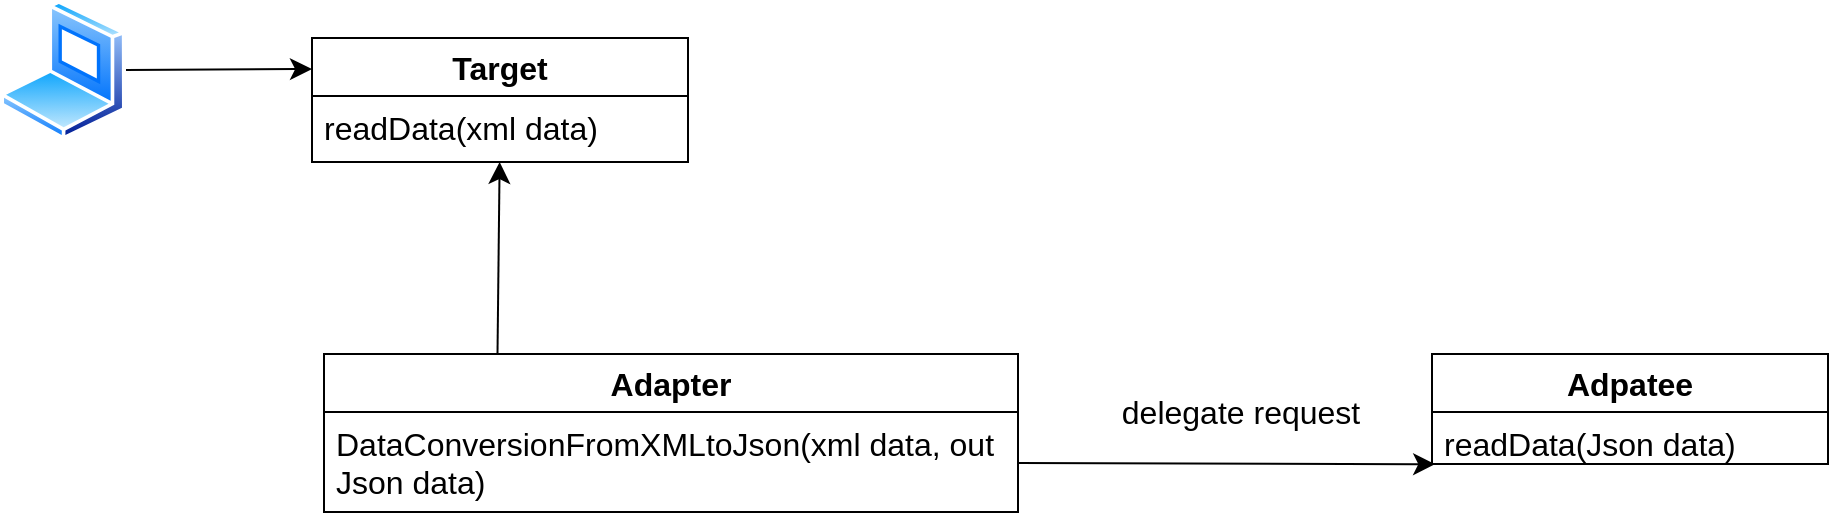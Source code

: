 <mxfile version="21.2.8" type="device">
  <diagram name="Page-1" id="clsInzVtAgGzho8Dq27d">
    <mxGraphModel dx="1621" dy="1185" grid="0" gridSize="10" guides="1" tooltips="1" connect="1" arrows="1" fold="1" page="0" pageScale="1" pageWidth="850" pageHeight="1100" math="0" shadow="0">
      <root>
        <mxCell id="0" />
        <mxCell id="1" parent="0" />
        <mxCell id="9UYoeesUKvZ1gj5Axbwk-13" style="edgeStyle=none;curved=1;rounded=0;orthogonalLoop=1;jettySize=auto;html=1;entryX=0;entryY=0.25;entryDx=0;entryDy=0;fontSize=12;startSize=8;endSize=8;" edge="1" parent="1" source="9UYoeesUKvZ1gj5Axbwk-1" target="9UYoeesUKvZ1gj5Axbwk-2">
          <mxGeometry relative="1" as="geometry" />
        </mxCell>
        <mxCell id="9UYoeesUKvZ1gj5Axbwk-1" value="" style="image;aspect=fixed;perimeter=ellipsePerimeter;html=1;align=center;shadow=0;dashed=0;spacingTop=3;image=img/lib/active_directory/laptop_client.svg;fontSize=16;" vertex="1" parent="1">
          <mxGeometry x="-220" y="-34" width="63" height="70" as="geometry" />
        </mxCell>
        <mxCell id="9UYoeesUKvZ1gj5Axbwk-2" value="Target" style="swimlane;fontStyle=1;align=center;verticalAlign=middle;childLayout=stackLayout;horizontal=1;startSize=29;horizontalStack=0;resizeParent=1;resizeParentMax=0;resizeLast=0;collapsible=0;marginBottom=0;html=1;whiteSpace=wrap;fontSize=16;" vertex="1" parent="1">
          <mxGeometry x="-64" y="-15" width="188" height="62" as="geometry" />
        </mxCell>
        <mxCell id="9UYoeesUKvZ1gj5Axbwk-7" value="readData(xml data)" style="text;strokeColor=none;fillColor=none;align=left;verticalAlign=top;spacingLeft=4;spacingRight=4;overflow=hidden;rotatable=0;points=[[0,0.5],[1,0.5]];portConstraint=eastwest;whiteSpace=wrap;html=1;fontSize=16;" vertex="1" parent="9UYoeesUKvZ1gj5Axbwk-2">
          <mxGeometry y="29" width="188" height="33" as="geometry" />
        </mxCell>
        <mxCell id="9UYoeesUKvZ1gj5Axbwk-10" style="edgeStyle=none;curved=1;rounded=0;orthogonalLoop=1;jettySize=auto;html=1;exitX=0.25;exitY=0;exitDx=0;exitDy=0;fontSize=12;startSize=8;endSize=8;" edge="1" parent="1" source="9UYoeesUKvZ1gj5Axbwk-5" target="9UYoeesUKvZ1gj5Axbwk-7">
          <mxGeometry relative="1" as="geometry">
            <mxPoint x="36.333" y="46.556" as="targetPoint" />
          </mxGeometry>
        </mxCell>
        <mxCell id="9UYoeesUKvZ1gj5Axbwk-5" value="Adapter" style="swimlane;fontStyle=1;align=center;verticalAlign=middle;childLayout=stackLayout;horizontal=1;startSize=29;horizontalStack=0;resizeParent=1;resizeParentMax=0;resizeLast=0;collapsible=0;marginBottom=0;html=1;whiteSpace=wrap;fontSize=16;" vertex="1" parent="1">
          <mxGeometry x="-58" y="143" width="347" height="79" as="geometry" />
        </mxCell>
        <mxCell id="9UYoeesUKvZ1gj5Axbwk-8" value="DataConversionFromXMLtoJson(xml data, out Json data)" style="text;strokeColor=none;fillColor=none;align=left;verticalAlign=top;spacingLeft=4;spacingRight=4;overflow=hidden;rotatable=0;points=[[0,0.5],[1,0.5]];portConstraint=eastwest;whiteSpace=wrap;html=1;fontSize=16;" vertex="1" parent="9UYoeesUKvZ1gj5Axbwk-5">
          <mxGeometry y="29" width="347" height="50" as="geometry" />
        </mxCell>
        <mxCell id="9UYoeesUKvZ1gj5Axbwk-6" value="Adpatee" style="swimlane;fontStyle=1;align=center;verticalAlign=middle;childLayout=stackLayout;horizontal=1;startSize=29;horizontalStack=0;resizeParent=1;resizeParentMax=0;resizeLast=0;collapsible=0;marginBottom=0;html=1;whiteSpace=wrap;fontSize=16;" vertex="1" parent="1">
          <mxGeometry x="496" y="143" width="198" height="55" as="geometry" />
        </mxCell>
        <mxCell id="9UYoeesUKvZ1gj5Axbwk-9" value="readData(Json data)" style="text;strokeColor=none;fillColor=none;align=left;verticalAlign=top;spacingLeft=4;spacingRight=4;overflow=hidden;rotatable=0;points=[[0,0.5],[1,0.5]];portConstraint=eastwest;whiteSpace=wrap;html=1;fontSize=16;" vertex="1" parent="9UYoeesUKvZ1gj5Axbwk-6">
          <mxGeometry y="29" width="198" height="26" as="geometry" />
        </mxCell>
        <mxCell id="9UYoeesUKvZ1gj5Axbwk-11" style="edgeStyle=none;curved=1;rounded=0;orthogonalLoop=1;jettySize=auto;html=1;entryX=0.008;entryY=1.004;entryDx=0;entryDy=0;entryPerimeter=0;fontSize=12;startSize=8;endSize=8;" edge="1" parent="1" source="9UYoeesUKvZ1gj5Axbwk-8" target="9UYoeesUKvZ1gj5Axbwk-9">
          <mxGeometry relative="1" as="geometry" />
        </mxCell>
        <mxCell id="9UYoeesUKvZ1gj5Axbwk-12" value="delegate request&lt;br&gt;" style="text;html=1;align=center;verticalAlign=middle;resizable=0;points=[];autosize=1;strokeColor=none;fillColor=none;fontSize=16;" vertex="1" parent="1">
          <mxGeometry x="331" y="156" width="137" height="31" as="geometry" />
        </mxCell>
      </root>
    </mxGraphModel>
  </diagram>
</mxfile>
